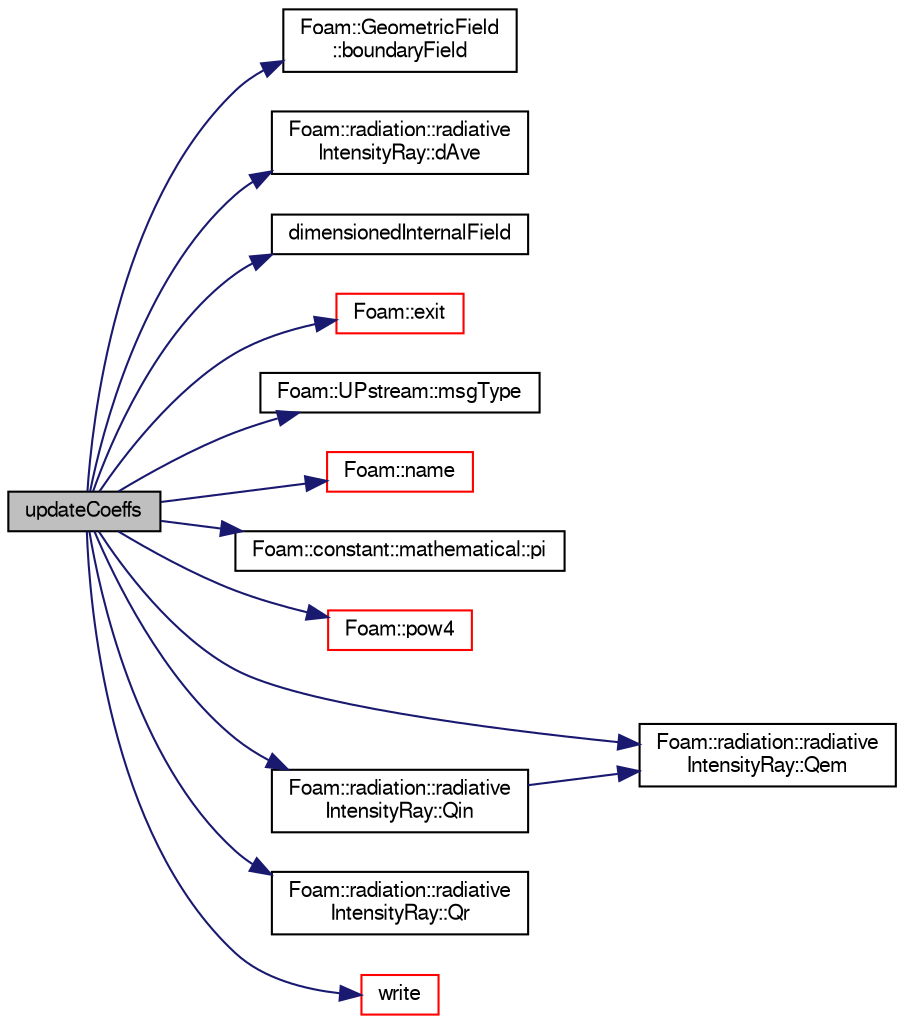 digraph "updateCoeffs"
{
  bgcolor="transparent";
  edge [fontname="FreeSans",fontsize="10",labelfontname="FreeSans",labelfontsize="10"];
  node [fontname="FreeSans",fontsize="10",shape=record];
  rankdir="LR";
  Node171 [label="updateCoeffs",height=0.2,width=0.4,color="black", fillcolor="grey75", style="filled", fontcolor="black"];
  Node171 -> Node172 [color="midnightblue",fontsize="10",style="solid",fontname="FreeSans"];
  Node172 [label="Foam::GeometricField\l::boundaryField",height=0.2,width=0.4,color="black",URL="$a22434.html#a3c6c1a789b48ea0c5e8bff64f9c14f2d",tooltip="Return reference to GeometricBoundaryField. "];
  Node171 -> Node173 [color="midnightblue",fontsize="10",style="solid",fontname="FreeSans"];
  Node173 [label="Foam::radiation::radiative\lIntensityRay::dAve",height=0.2,width=0.4,color="black",URL="$a30026.html#a085b8015379b24d4a6d4d37861de4073",tooltip="Return the average vector inside the solid angle. "];
  Node171 -> Node174 [color="midnightblue",fontsize="10",style="solid",fontname="FreeSans"];
  Node174 [label="dimensionedInternalField",height=0.2,width=0.4,color="black",URL="$a38438.html#a942cd19121a46cdc649099eb27c74b18"];
  Node171 -> Node175 [color="midnightblue",fontsize="10",style="solid",fontname="FreeSans"];
  Node175 [label="Foam::exit",height=0.2,width=0.4,color="red",URL="$a21124.html#a06ca7250d8e89caf05243ec094843642"];
  Node171 -> Node222 [color="midnightblue",fontsize="10",style="solid",fontname="FreeSans"];
  Node222 [label="Foam::UPstream::msgType",height=0.2,width=0.4,color="black",URL="$a26270.html#ae5b8fe6652f6320aa6c7f5c44b6f01b7",tooltip="Message tag of standard messages. "];
  Node171 -> Node223 [color="midnightblue",fontsize="10",style="solid",fontname="FreeSans"];
  Node223 [label="Foam::name",height=0.2,width=0.4,color="red",URL="$a21124.html#adcb0df2bd4953cb6bb390272d8263c3a",tooltip="Return a string representation of a complex. "];
  Node171 -> Node226 [color="midnightblue",fontsize="10",style="solid",fontname="FreeSans"];
  Node226 [label="Foam::constant::mathematical::pi",height=0.2,width=0.4,color="black",URL="$a21162.html#a731b8788a4c01586c35266c7ca4fed04"];
  Node171 -> Node227 [color="midnightblue",fontsize="10",style="solid",fontname="FreeSans"];
  Node227 [label="Foam::pow4",height=0.2,width=0.4,color="red",URL="$a21124.html#aa0ae321d4861170e35fbb938636a4f40"];
  Node171 -> Node231 [color="midnightblue",fontsize="10",style="solid",fontname="FreeSans"];
  Node231 [label="Foam::radiation::radiative\lIntensityRay::Qem",height=0.2,width=0.4,color="black",URL="$a30026.html#a1d727c2e719caf2b1f939604ae45d1d8",tooltip="Return non-const access to the boundary emmited heat flux. "];
  Node171 -> Node232 [color="midnightblue",fontsize="10",style="solid",fontname="FreeSans"];
  Node232 [label="Foam::radiation::radiative\lIntensityRay::Qin",height=0.2,width=0.4,color="black",URL="$a30026.html#a7f0d33f4cdbc41bae3160a82c16f5e95",tooltip="Return non-const access to the boundary incident heat flux. "];
  Node232 -> Node231 [color="midnightblue",fontsize="10",style="solid",fontname="FreeSans"];
  Node171 -> Node233 [color="midnightblue",fontsize="10",style="solid",fontname="FreeSans"];
  Node233 [label="Foam::radiation::radiative\lIntensityRay::Qr",height=0.2,width=0.4,color="black",URL="$a30026.html#a248b915d9dcaea566b7ae01f5609029c",tooltip="Return const access to the boundary heat flux. "];
  Node171 -> Node234 [color="midnightblue",fontsize="10",style="solid",fontname="FreeSans"];
  Node234 [label="write",height=0.2,width=0.4,color="red",URL="$a29990.html#a293fdfec8bdfbd5c3913ab4c9f3454ff",tooltip="Write. "];
}
